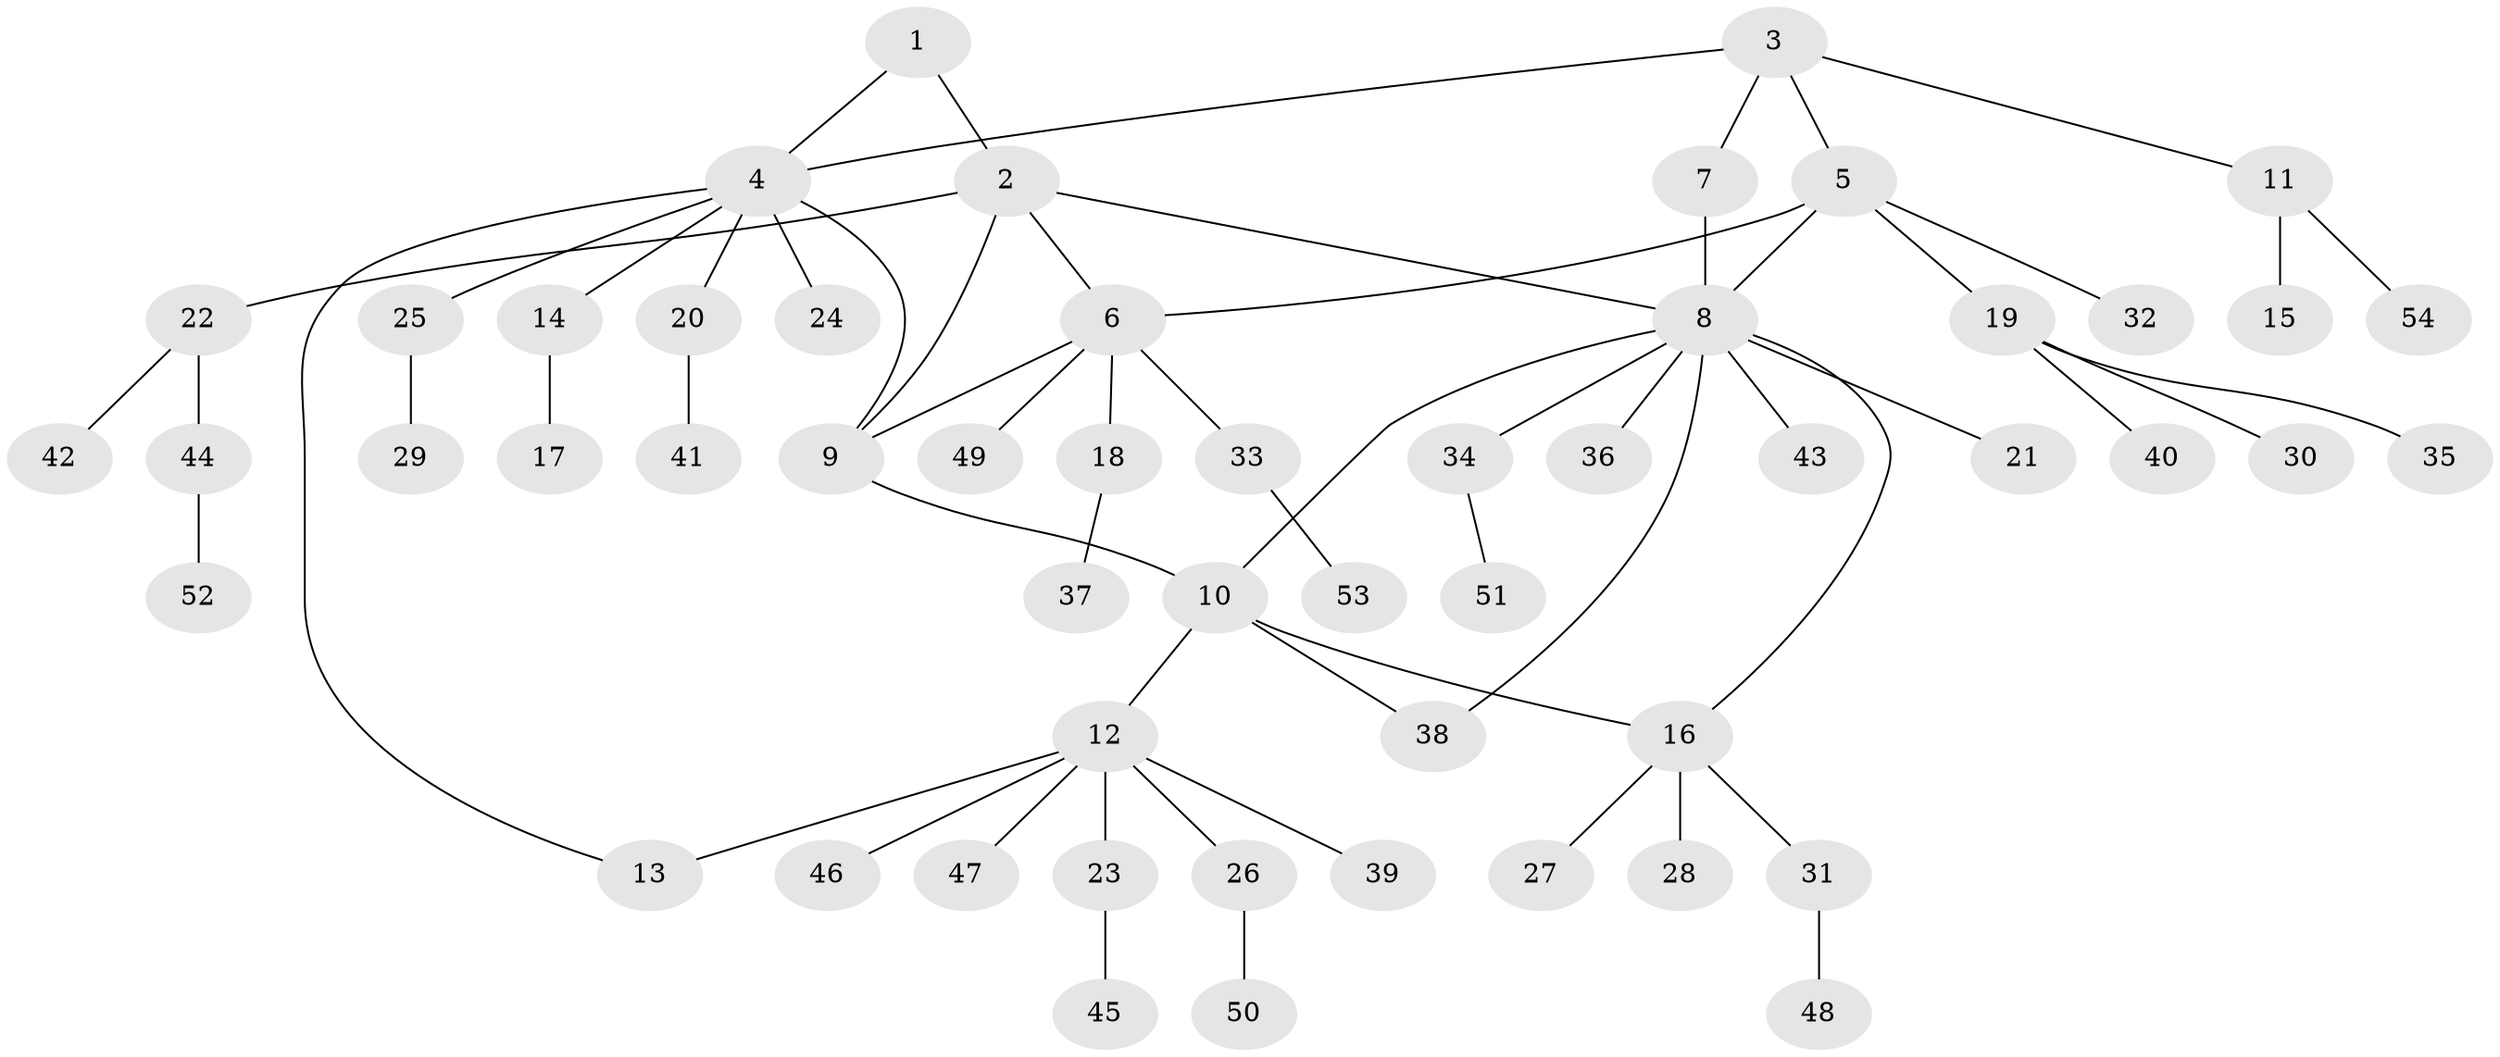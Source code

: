 // coarse degree distribution, {3: 0.125, 1: 0.75, 12: 0.0625, 2: 0.0625}
// Generated by graph-tools (version 1.1) at 2025/58/03/04/25 21:58:15]
// undirected, 54 vertices, 62 edges
graph export_dot {
graph [start="1"]
  node [color=gray90,style=filled];
  1;
  2;
  3;
  4;
  5;
  6;
  7;
  8;
  9;
  10;
  11;
  12;
  13;
  14;
  15;
  16;
  17;
  18;
  19;
  20;
  21;
  22;
  23;
  24;
  25;
  26;
  27;
  28;
  29;
  30;
  31;
  32;
  33;
  34;
  35;
  36;
  37;
  38;
  39;
  40;
  41;
  42;
  43;
  44;
  45;
  46;
  47;
  48;
  49;
  50;
  51;
  52;
  53;
  54;
  1 -- 2;
  1 -- 4;
  2 -- 6;
  2 -- 8;
  2 -- 9;
  2 -- 22;
  3 -- 4;
  3 -- 5;
  3 -- 7;
  3 -- 11;
  4 -- 9;
  4 -- 13;
  4 -- 14;
  4 -- 20;
  4 -- 24;
  4 -- 25;
  5 -- 6;
  5 -- 8;
  5 -- 19;
  5 -- 32;
  6 -- 9;
  6 -- 18;
  6 -- 33;
  6 -- 49;
  7 -- 8;
  8 -- 10;
  8 -- 16;
  8 -- 21;
  8 -- 34;
  8 -- 36;
  8 -- 38;
  8 -- 43;
  9 -- 10;
  10 -- 12;
  10 -- 16;
  10 -- 38;
  11 -- 15;
  11 -- 54;
  12 -- 13;
  12 -- 23;
  12 -- 26;
  12 -- 39;
  12 -- 46;
  12 -- 47;
  14 -- 17;
  16 -- 27;
  16 -- 28;
  16 -- 31;
  18 -- 37;
  19 -- 30;
  19 -- 35;
  19 -- 40;
  20 -- 41;
  22 -- 42;
  22 -- 44;
  23 -- 45;
  25 -- 29;
  26 -- 50;
  31 -- 48;
  33 -- 53;
  34 -- 51;
  44 -- 52;
}
